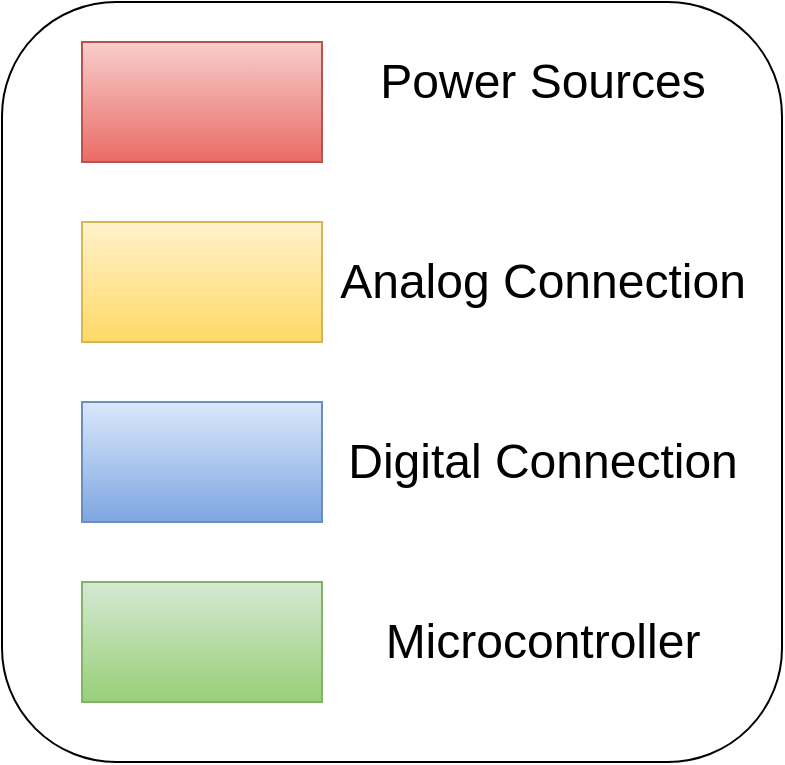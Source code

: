 <mxfile version="15.3.5" type="github">
  <diagram id="oiUhdM7AB1h_G04OSfMO" name="Page-1">
    <mxGraphModel dx="782" dy="457" grid="1" gridSize="10" guides="1" tooltips="1" connect="1" arrows="1" fold="1" page="1" pageScale="1" pageWidth="850" pageHeight="1100" math="0" shadow="0">
      <root>
        <mxCell id="0" />
        <mxCell id="1" parent="0" />
        <mxCell id="XtMqNRZea6jRWMrRlDbU-1" value="" style="rounded=1;whiteSpace=wrap;html=1;hachureGap=4;pointerEvents=0;fillColor=none;" vertex="1" parent="1">
          <mxGeometry x="90" y="70" width="390" height="380" as="geometry" />
        </mxCell>
        <mxCell id="XtMqNRZea6jRWMrRlDbU-2" value="" style="rounded=0;whiteSpace=wrap;html=1;hachureGap=4;pointerEvents=0;fillColor=#fff2cc;gradientColor=#ffd966;strokeColor=#d6b656;" vertex="1" parent="1">
          <mxGeometry x="130" y="180" width="120" height="60" as="geometry" />
        </mxCell>
        <mxCell id="XtMqNRZea6jRWMrRlDbU-3" value="" style="rounded=0;whiteSpace=wrap;html=1;hachureGap=4;pointerEvents=0;fillColor=#f8cecc;gradientColor=#ea6b66;strokeColor=#b85450;" vertex="1" parent="1">
          <mxGeometry x="130" y="90" width="120" height="60" as="geometry" />
        </mxCell>
        <mxCell id="XtMqNRZea6jRWMrRlDbU-4" value="" style="rounded=0;whiteSpace=wrap;html=1;hachureGap=4;pointerEvents=0;fillColor=#dae8fc;gradientColor=#7ea6e0;strokeColor=#6c8ebf;" vertex="1" parent="1">
          <mxGeometry x="130" y="270" width="120" height="60" as="geometry" />
        </mxCell>
        <mxCell id="XtMqNRZea6jRWMrRlDbU-5" value="" style="rounded=0;whiteSpace=wrap;html=1;hachureGap=4;pointerEvents=0;fillColor=#d5e8d4;gradientColor=#97d077;strokeColor=#82b366;" vertex="1" parent="1">
          <mxGeometry x="130" y="360" width="120" height="60" as="geometry" />
        </mxCell>
        <mxCell id="XtMqNRZea6jRWMrRlDbU-8" value="&lt;font style=&quot;font-size: 24px&quot;&gt;Power Sources&lt;/font&gt;" style="text;html=1;align=center;verticalAlign=middle;resizable=0;points=[];autosize=1;strokeColor=none;fillColor=none;" vertex="1" parent="1">
          <mxGeometry x="270" y="100" width="180" height="20" as="geometry" />
        </mxCell>
        <mxCell id="XtMqNRZea6jRWMrRlDbU-9" value="&lt;font style=&quot;font-size: 24px&quot;&gt;Microcontroller&lt;/font&gt;" style="text;html=1;align=center;verticalAlign=middle;resizable=0;points=[];autosize=1;strokeColor=none;fillColor=none;" vertex="1" parent="1">
          <mxGeometry x="275" y="380" width="170" height="20" as="geometry" />
        </mxCell>
        <mxCell id="XtMqNRZea6jRWMrRlDbU-10" value="&lt;font style=&quot;font-size: 24px&quot;&gt;Digital Connection&lt;/font&gt;" style="text;html=1;align=center;verticalAlign=middle;resizable=0;points=[];autosize=1;strokeColor=none;fillColor=none;" vertex="1" parent="1">
          <mxGeometry x="255" y="290" width="210" height="20" as="geometry" />
        </mxCell>
        <mxCell id="XtMqNRZea6jRWMrRlDbU-11" value="&lt;span style=&quot;font-size: 24px&quot;&gt;Analog Connection&lt;/span&gt;" style="text;html=1;align=center;verticalAlign=middle;resizable=0;points=[];autosize=1;strokeColor=none;fillColor=none;" vertex="1" parent="1">
          <mxGeometry x="250" y="200" width="220" height="20" as="geometry" />
        </mxCell>
      </root>
    </mxGraphModel>
  </diagram>
</mxfile>

